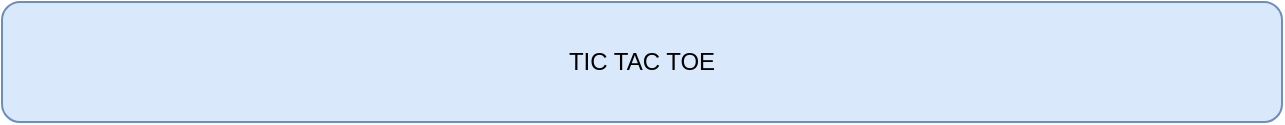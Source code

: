 <mxfile version="15.2.5" type="device"><diagram id="BJKGVLFKEWLdJYAg8qBU" name="Page-1"><mxGraphModel dx="1106" dy="790" grid="1" gridSize="10" guides="1" tooltips="1" connect="1" arrows="1" fold="1" page="1" pageScale="1" pageWidth="850" pageHeight="1100" math="0" shadow="0"><root><mxCell id="0"/><mxCell id="1" parent="0"/><mxCell id="srUvxH4LBiuDqxivQmjD-2" value="TIC TAC TOE" style="rounded=1;whiteSpace=wrap;html=1;fillColor=#dae8fc;strokeColor=#6c8ebf;" vertex="1" parent="1"><mxGeometry x="105" y="40" width="640" height="60" as="geometry"/></mxCell></root></mxGraphModel></diagram></mxfile>